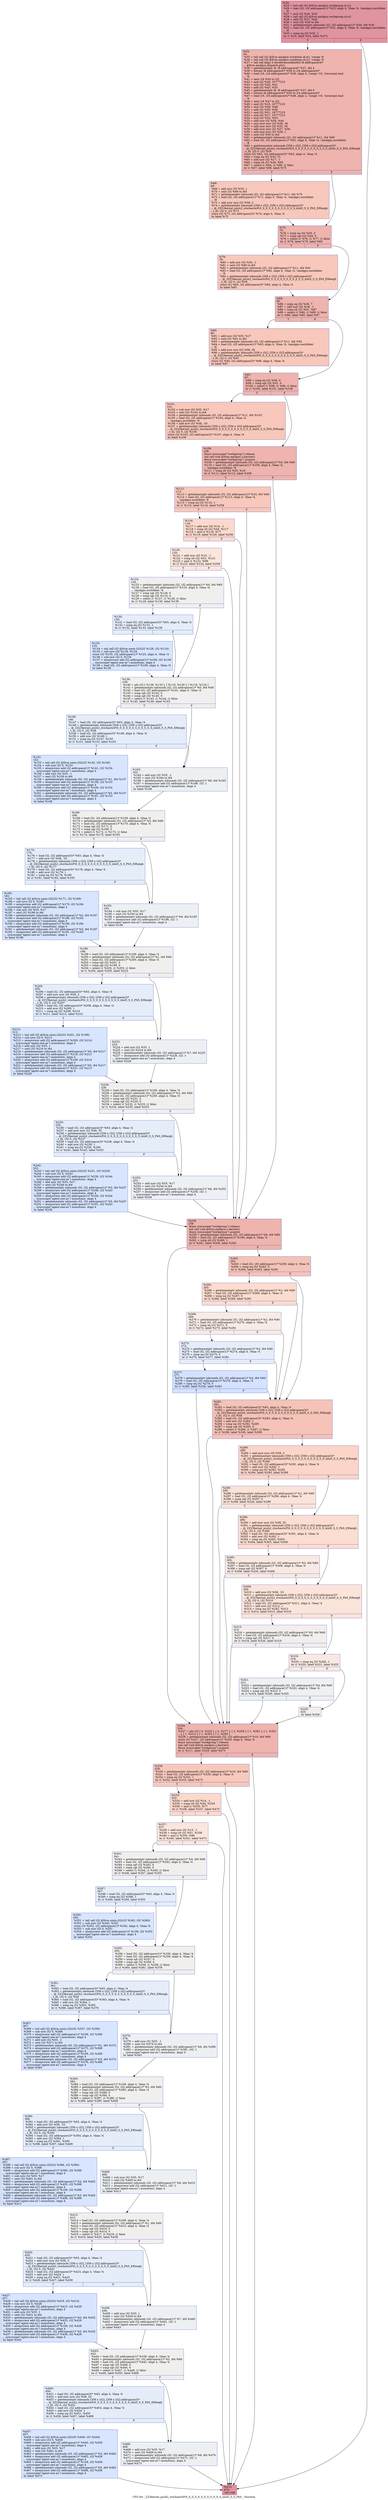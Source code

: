 digraph "CFG for '_Z23kernel_push2_stochasticPiS_S_S_S_S_S_S_S_S_S_S_S_iiiiiiS_S_S_PbS_' function" {
	label="CFG for '_Z23kernel_push2_stochasticPiS_S_S_S_S_S_S_S_S_S_S_S_iiiiiiS_S_S_PbS_' function";

	Node0x50ff9a0 [shape=record,color="#b70d28ff", style=filled, fillcolor="#b70d2870",label="{%24:\l  %25 = tail call i32 @llvm.amdgcn.workgroup.id.y()\l  %26 = load i32, i32 addrspace(1)* %23, align 4, !tbaa !4, !amdgpu.noclobber\l... !8\l  %27 = mul i32 %26, %25\l  %28 = tail call i32 @llvm.amdgcn.workgroup.id.x()\l  %29 = add i32 %27, %28\l  %30 = zext i32 %29 to i64\l  %31 = getelementptr inbounds i32, i32 addrspace(1)* %20, i64 %30\l  %32 = load i32, i32 addrspace(1)* %31, align 4, !tbaa !4, !amdgpu.noclobber\l... !8\l  %33 = icmp eq i32 %32, 1\l  br i1 %33, label %34, label %473\l|{<s0>T|<s1>F}}"];
	Node0x50ff9a0:s0 -> Node0x50ffaf0;
	Node0x50ff9a0:s1 -> Node0x5102d50;
	Node0x50ffaf0 [shape=record,color="#3d50c3ff", style=filled, fillcolor="#d8564670",label="{%34:\l34:                                               \l  %35 = tail call i32 @llvm.amdgcn.workitem.id.x(), !range !9\l  %36 = tail call i32 @llvm.amdgcn.workitem.id.y(), !range !9\l  %37 = tail call align 4 dereferenceable(64) i8 addrspace(4)*\l... @llvm.amdgcn.dispatch.ptr()\l  %38 = getelementptr i8, i8 addrspace(4)* %37, i64 4\l  %39 = bitcast i8 addrspace(4)* %38 to i16 addrspace(4)*\l  %40 = load i16, i16 addrspace(4)* %39, align 4, !range !10, !invariant.load\l... !8\l  %41 = zext i16 %40 to i32\l  %42 = and i32 %28, 16777215\l  %43 = mul i32 %42, %41\l  %44 = add i32 %43, %35\l  %45 = getelementptr i8, i8 addrspace(4)* %37, i64 6\l  %46 = bitcast i8 addrspace(4)* %45 to i16 addrspace(4)*\l  %47 = load i16, i16 addrspace(4)* %46, align 2, !range !10, !invariant.load\l... !8\l  %48 = zext i16 %47 to i32\l  %49 = and i32 %25, 16777215\l  %50 = mul i32 %49, %48\l  %51 = add i32 %50, %36\l  %52 = and i32 %51, 16777215\l  %53 = and i32 %17, 16777215\l  %54 = mul i32 %52, %53\l  %55 = add nsw i32 %54, %44\l  %56 = mul nuw nsw i32 %36, 34\l  %57 = add nuw nsw i32 %35, 34\l  %58 = add nuw nsw i32 %57, %56\l  %59 = add nuw nsw i32 %58, 1\l  %60 = sext i32 %55 to i64\l  %61 = getelementptr inbounds i32, i32 addrspace(1)* %11, i64 %60\l  %62 = load i32, i32 addrspace(1)* %61, align 4, !tbaa !4, !amdgpu.noclobber\l... !8\l  %63 = getelementptr inbounds [356 x i32], [356 x i32] addrspace(3)*\l... @_ZZ23kernel_push2_stochasticPiS_S_S_S_S_S_S_S_S_S_S_S_iiiiiiS_S_S_PbS_E9heigh\l...t_fn, i32 0, i32 %59\l  store i32 %62, i32 addrspace(3)* %63, align 4, !tbaa !4\l  %64 = icmp eq i32 %35, 31\l  %65 = add nsw i32 %17, -1\l  %66 = icmp slt i32 %44, %65\l  %67 = select i1 %64, i1 %66, i1 false\l  br i1 %67, label %68, label %75\l|{<s0>T|<s1>F}}"];
	Node0x50ffaf0:s0 -> Node0x5105310;
	Node0x50ffaf0:s1 -> Node0x51059c0;
	Node0x5105310 [shape=record,color="#3d50c3ff", style=filled, fillcolor="#ed836670",label="{%68:\l68:                                               \l  %69 = add nsw i32 %55, 1\l  %70 = sext i32 %69 to i64\l  %71 = getelementptr inbounds i32, i32 addrspace(1)* %11, i64 %70\l  %72 = load i32, i32 addrspace(1)* %71, align 4, !tbaa !4, !amdgpu.noclobber\l... !8\l  %73 = add nuw nsw i32 %58, 2\l  %74 = getelementptr inbounds [356 x i32], [356 x i32] addrspace(3)*\l... @_ZZ23kernel_push2_stochasticPiS_S_S_S_S_S_S_S_S_S_S_S_iiiiiiS_S_S_PbS_E9heigh\l...t_fn, i32 0, i32 %73\l  store i32 %72, i32 addrspace(3)* %74, align 4, !tbaa !4\l  br label %75\l}"];
	Node0x5105310 -> Node0x51059c0;
	Node0x51059c0 [shape=record,color="#3d50c3ff", style=filled, fillcolor="#d8564670",label="{%75:\l75:                                               \l  %76 = icmp eq i32 %35, 0\l  %77 = icmp sgt i32 %44, 0\l  %78 = select i1 %76, i1 %77, i1 false\l  br i1 %78, label %79, label %85\l|{<s0>T|<s1>F}}"];
	Node0x51059c0:s0 -> Node0x51061e0;
	Node0x51059c0:s1 -> Node0x5106230;
	Node0x51061e0 [shape=record,color="#3d50c3ff", style=filled, fillcolor="#ed836670",label="{%79:\l79:                                               \l  %80 = add nsw i32 %55, -1\l  %81 = sext i32 %80 to i64\l  %82 = getelementptr inbounds i32, i32 addrspace(1)* %11, i64 %81\l  %83 = load i32, i32 addrspace(1)* %82, align 4, !tbaa !4, !amdgpu.noclobber\l... !8\l  %84 = getelementptr inbounds [356 x i32], [356 x i32] addrspace(3)*\l... @_ZZ23kernel_push2_stochasticPiS_S_S_S_S_S_S_S_S_S_S_S_iiiiiiS_S_S_PbS_E9heigh\l...t_fn, i32 0, i32 %58\l  store i32 %83, i32 addrspace(3)* %84, align 4, !tbaa !4\l  br label %85\l}"];
	Node0x51061e0 -> Node0x5106230;
	Node0x5106230 [shape=record,color="#3d50c3ff", style=filled, fillcolor="#d8564670",label="{%85:\l85:                                               \l  %86 = icmp eq i32 %36, 7\l  %87 = add nsw i32 %18, -1\l  %88 = icmp slt i32 %51, %87\l  %89 = select i1 %86, i1 %88, i1 false\l  br i1 %89, label %90, label %97\l|{<s0>T|<s1>F}}"];
	Node0x5106230:s0 -> Node0x51069a0;
	Node0x5106230:s1 -> Node0x51069f0;
	Node0x51069a0 [shape=record,color="#3d50c3ff", style=filled, fillcolor="#ed836670",label="{%90:\l90:                                               \l  %91 = add nsw i32 %55, %17\l  %92 = sext i32 %91 to i64\l  %93 = getelementptr inbounds i32, i32 addrspace(1)* %11, i64 %92\l  %94 = load i32, i32 addrspace(1)* %93, align 4, !tbaa !4, !amdgpu.noclobber\l... !8\l  %95 = add nuw nsw i32 %58, 35\l  %96 = getelementptr inbounds [356 x i32], [356 x i32] addrspace(3)*\l... @_ZZ23kernel_push2_stochasticPiS_S_S_S_S_S_S_S_S_S_S_S_iiiiiiS_S_S_PbS_E9heigh\l...t_fn, i32 0, i32 %95\l  store i32 %94, i32 addrspace(3)* %96, align 4, !tbaa !4\l  br label %97\l}"];
	Node0x51069a0 -> Node0x51069f0;
	Node0x51069f0 [shape=record,color="#3d50c3ff", style=filled, fillcolor="#d8564670",label="{%97:\l97:                                               \l  %98 = icmp eq i32 %36, 0\l  %99 = icmp sgt i32 %51, 0\l  %100 = select i1 %98, i1 %99, i1 false\l  br i1 %100, label %101, label %108\l|{<s0>T|<s1>F}}"];
	Node0x51069f0:s0 -> Node0x51071c0;
	Node0x51069f0:s1 -> Node0x5107210;
	Node0x51071c0 [shape=record,color="#3d50c3ff", style=filled, fillcolor="#ed836670",label="{%101:\l101:                                              \l  %102 = sub nsw i32 %55, %17\l  %103 = sext i32 %102 to i64\l  %104 = getelementptr inbounds i32, i32 addrspace(1)* %11, i64 %103\l  %105 = load i32, i32 addrspace(1)* %104, align 4, !tbaa !4,\l... !amdgpu.noclobber !8\l  %106 = add nsw i32 %58, -33\l  %107 = getelementptr inbounds [356 x i32], [356 x i32] addrspace(3)*\l... @_ZZ23kernel_push2_stochasticPiS_S_S_S_S_S_S_S_S_S_S_S_iiiiiiS_S_S_PbS_E9heigh\l...t_fn, i32 0, i32 %106\l  store i32 %105, i32 addrspace(3)* %107, align 4, !tbaa !4\l  br label %108\l}"];
	Node0x51071c0 -> Node0x5107210;
	Node0x5107210 [shape=record,color="#3d50c3ff", style=filled, fillcolor="#d8564670",label="{%108:\l108:                                              \l  fence syncscope(\"workgroup\") release\l  tail call void @llvm.amdgcn.s.barrier()\l  fence syncscope(\"workgroup\") acquire\l  %109 = getelementptr inbounds i32, i32 addrspace(1)* %5, i64 %60\l  %110 = load i32, i32 addrspace(1)* %109, align 4, !tbaa !4,\l... !amdgpu.noclobber !8\l  %111 = icmp slt i32 %55, %16\l  br i1 %111, label %112, label %258\l|{<s0>T|<s1>F}}"];
	Node0x5107210:s0 -> Node0x5107c10;
	Node0x5107210:s1 -> Node0x5107ca0;
	Node0x5107c10 [shape=record,color="#3d50c3ff", style=filled, fillcolor="#ed836670",label="{%112:\l112:                                              \l  %113 = getelementptr inbounds i32, i32 addrspace(1)* %10, i64 %60\l  %114 = load i32, i32 addrspace(1)* %113, align 4, !tbaa !4,\l... !amdgpu.noclobber !8\l  %115 = icmp eq i32 %114, 1\l  br i1 %115, label %116, label %258\l|{<s0>T|<s1>F}}"];
	Node0x5107c10:s0 -> Node0x5107f80;
	Node0x5107c10:s1 -> Node0x5107ca0;
	Node0x5107f80 [shape=record,color="#3d50c3ff", style=filled, fillcolor="#f7ac8e70",label="{%116:\l116:                                              \l  %117 = add nsw i32 %14, -1\l  %118 = icmp slt i32 %44, %117\l  %119 = and i1 %118, %77\l  br i1 %119, label %120, label %258\l|{<s0>T|<s1>F}}"];
	Node0x5107f80:s0 -> Node0x5108270;
	Node0x5107f80:s1 -> Node0x5107ca0;
	Node0x5108270 [shape=record,color="#3d50c3ff", style=filled, fillcolor="#f3c7b170",label="{%120:\l120:                                              \l  %121 = add nsw i32 %15, -1\l  %122 = icmp slt i32 %51, %121\l  %123 = and i1 %122, %99\l  br i1 %123, label %124, label %258\l|{<s0>T|<s1>F}}"];
	Node0x5108270:s0 -> Node0x5108520;
	Node0x5108270:s1 -> Node0x5107ca0;
	Node0x5108520 [shape=record,color="#3d50c3ff", style=filled, fillcolor="#e0dbd870",label="{%124:\l124:                                              \l  %125 = getelementptr inbounds i32, i32 addrspace(1)* %4, i64 %60\l  %126 = load i32, i32 addrspace(1)* %125, align 4, !tbaa !4,\l... !amdgpu.noclobber !8\l  %127 = icmp sgt i32 %126, 0\l  %128 = icmp sgt i32 %110, 0\l  %129 = select i1 %127, i1 %128, i1 false\l  br i1 %129, label %130, label %139\l|{<s0>T|<s1>F}}"];
	Node0x5108520:s0 -> Node0x5105620;
	Node0x5108520:s1 -> Node0x51056b0;
	Node0x5105620 [shape=record,color="#3d50c3ff", style=filled, fillcolor="#c5d6f270",label="{%130:\l130:                                              \l  %131 = load i32, i32 addrspace(3)* %63, align 4, !tbaa !4\l  %132 = icmp eq i32 %131, 1\l  br i1 %132, label %133, label %139\l|{<s0>T|<s1>F}}"];
	Node0x5105620:s0 -> Node0x5107940;
	Node0x5105620:s1 -> Node0x51056b0;
	Node0x5107940 [shape=record,color="#3d50c3ff", style=filled, fillcolor="#a7c5fe70",label="{%133:\l133:                                              \l  %134 = tail call i32 @llvm.umin.i32(i32 %126, i32 %110)\l  %135 = sub nsw i32 %126, %134\l  store i32 %135, i32 addrspace(1)* %125, align 4, !tbaa !4\l  %136 = sub nsw i32 0, %134\l  %137 = atomicrmw add i32 addrspace(1)* %109, i32 %136\l... syncscope(\"agent-one-as\") monotonic, align 4\l  %138 = load i32, i32 addrspace(1)* %109, align 4, !tbaa !4\l  br label %139\l}"];
	Node0x5107940 -> Node0x51056b0;
	Node0x51056b0 [shape=record,color="#3d50c3ff", style=filled, fillcolor="#e0dbd870",label="{%139:\l139:                                              \l  %140 = phi i32 [ %138, %133 ], [ %110, %130 ], [ %110, %124 ]\l  %141 = getelementptr inbounds i32, i32 addrspace(1)* %0, i64 %60\l  %142 = load i32, i32 addrspace(1)* %141, align 4, !tbaa !4\l  %143 = icmp sgt i32 %142, 0\l  %144 = icmp sgt i32 %140, 0\l  %145 = select i1 %143, i1 %144, i1 false\l  br i1 %145, label %146, label %163\l|{<s0>T|<s1>F}}"];
	Node0x51056b0:s0 -> Node0x51099c0;
	Node0x51056b0:s1 -> Node0x5109a10;
	Node0x51099c0 [shape=record,color="#3d50c3ff", style=filled, fillcolor="#c5d6f270",label="{%146:\l146:                                              \l  %147 = load i32, i32 addrspace(3)* %63, align 4, !tbaa !4\l  %148 = getelementptr inbounds [356 x i32], [356 x i32] addrspace(3)*\l... @_ZZ23kernel_push2_stochasticPiS_S_S_S_S_S_S_S_S_S_S_S_iiiiiiS_S_S_PbS_E9heigh\l...t_fn, i32 0, i32 %58\l  %149 = load i32, i32 addrspace(3)* %148, align 4, !tbaa !4\l  %150 = add nsw i32 %149, 1\l  %151 = icmp eq i32 %147, %150\l  br i1 %151, label %152, label %163\l|{<s0>T|<s1>F}}"];
	Node0x51099c0:s0 -> Node0x5109f10;
	Node0x51099c0:s1 -> Node0x5109a10;
	Node0x5109f10 [shape=record,color="#3d50c3ff", style=filled, fillcolor="#a7c5fe70",label="{%152:\l152:                                              \l  %153 = tail call i32 @llvm.umin.i32(i32 %142, i32 %140)\l  %154 = sub nsw i32 0, %153\l  %155 = atomicrmw add i32 addrspace(1)* %141, i32 %154\l... syncscope(\"agent-one-as\") monotonic, align 4\l  %156 = add nsw i32 %55, -1\l  %157 = sext i32 %156 to i64\l  %158 = getelementptr inbounds i32, i32 addrspace(1)* %1, i64 %157\l  %159 = atomicrmw add i32 addrspace(1)* %158, i32 %153\l... syncscope(\"agent-one-as\") monotonic, align 4\l  %160 = atomicrmw add i32 addrspace(1)* %109, i32 %154\l... syncscope(\"agent-one-as\") monotonic, align 4\l  %161 = getelementptr inbounds i32, i32 addrspace(1)* %5, i64 %157\l  %162 = atomicrmw add i32 addrspace(1)* %161, i32 %153\l... syncscope(\"agent-one-as\") monotonic, align 4\l  br label %168\l}"];
	Node0x5109f10 -> Node0x510a630;
	Node0x5109a10 [shape=record,color="#3d50c3ff", style=filled, fillcolor="#d6dce470",label="{%163:\l163:                                              \l  %164 = add nsw i32 %55, -1\l  %165 = sext i32 %164 to i64\l  %166 = getelementptr inbounds i32, i32 addrspace(1)* %6, i64 %165\l  %167 = atomicrmw add i32 addrspace(1)* %166, i32 -1\l... syncscope(\"agent-one-as\") monotonic, align 4\l  br label %168\l}"];
	Node0x5109a10 -> Node0x510a630;
	Node0x510a630 [shape=record,color="#3d50c3ff", style=filled, fillcolor="#e0dbd870",label="{%168:\l168:                                              \l  %169 = load i32, i32 addrspace(1)* %109, align 4, !tbaa !4\l  %170 = getelementptr inbounds i32, i32 addrspace(1)* %3, i64 %60\l  %171 = load i32, i32 addrspace(1)* %170, align 4, !tbaa !4\l  %172 = icmp sgt i32 %171, 0\l  %173 = icmp sgt i32 %169, 0\l  %174 = select i1 %172, i1 %173, i1 false\l  br i1 %174, label %175, label %193\l|{<s0>T|<s1>F}}"];
	Node0x510a630:s0 -> Node0x510ace0;
	Node0x510a630:s1 -> Node0x510ad30;
	Node0x510ace0 [shape=record,color="#3d50c3ff", style=filled, fillcolor="#c5d6f270",label="{%175:\l175:                                              \l  %176 = load i32, i32 addrspace(3)* %63, align 4, !tbaa !4\l  %177 = add nsw i32 %58, -33\l  %178 = getelementptr inbounds [356 x i32], [356 x i32] addrspace(3)*\l... @_ZZ23kernel_push2_stochasticPiS_S_S_S_S_S_S_S_S_S_S_S_iiiiiiS_S_S_PbS_E9heigh\l...t_fn, i32 0, i32 %177\l  %179 = load i32, i32 addrspace(3)* %178, align 4, !tbaa !4\l  %180 = add nsw i32 %179, 1\l  %181 = icmp eq i32 %176, %180\l  br i1 %181, label %182, label %193\l|{<s0>T|<s1>F}}"];
	Node0x510ace0:s0 -> Node0x510b180;
	Node0x510ace0:s1 -> Node0x510ad30;
	Node0x510b180 [shape=record,color="#3d50c3ff", style=filled, fillcolor="#a7c5fe70",label="{%182:\l182:                                              \l  %183 = tail call i32 @llvm.umin.i32(i32 %171, i32 %169)\l  %184 = sub nsw i32 0, %183\l  %185 = atomicrmw add i32 addrspace(1)* %170, i32 %184\l... syncscope(\"agent-one-as\") monotonic, align 4\l  %186 = sub nsw i32 %55, %17\l  %187 = sext i32 %186 to i64\l  %188 = getelementptr inbounds i32, i32 addrspace(1)* %2, i64 %187\l  %189 = atomicrmw add i32 addrspace(1)* %188, i32 %183\l... syncscope(\"agent-one-as\") monotonic, align 4\l  %190 = atomicrmw add i32 addrspace(1)* %109, i32 %184\l... syncscope(\"agent-one-as\") monotonic, align 4\l  %191 = getelementptr inbounds i32, i32 addrspace(1)* %5, i64 %187\l  %192 = atomicrmw add i32 addrspace(1)* %191, i32 %183\l... syncscope(\"agent-one-as\") monotonic, align 4\l  br label %198\l}"];
	Node0x510b180 -> Node0x510b8a0;
	Node0x510ad30 [shape=record,color="#3d50c3ff", style=filled, fillcolor="#d6dce470",label="{%193:\l193:                                              \l  %194 = sub nsw i32 %55, %17\l  %195 = sext i32 %194 to i64\l  %196 = getelementptr inbounds i32, i32 addrspace(1)* %9, i64 %195\l  %197 = atomicrmw add i32 addrspace(1)* %196, i32 -1\l... syncscope(\"agent-one-as\") monotonic, align 4\l  br label %198\l}"];
	Node0x510ad30 -> Node0x510b8a0;
	Node0x510b8a0 [shape=record,color="#3d50c3ff", style=filled, fillcolor="#e0dbd870",label="{%198:\l198:                                              \l  %199 = load i32, i32 addrspace(1)* %109, align 4, !tbaa !4\l  %200 = getelementptr inbounds i32, i32 addrspace(1)* %1, i64 %60\l  %201 = load i32, i32 addrspace(1)* %200, align 4, !tbaa !4\l  %202 = icmp sgt i32 %201, 0\l  %203 = icmp sgt i32 %199, 0\l  %204 = select i1 %202, i1 %203, i1 false\l  br i1 %204, label %205, label %223\l|{<s0>T|<s1>F}}"];
	Node0x510b8a0:s0 -> Node0x510bf50;
	Node0x510b8a0:s1 -> Node0x510bfa0;
	Node0x510bf50 [shape=record,color="#3d50c3ff", style=filled, fillcolor="#c5d6f270",label="{%205:\l205:                                              \l  %206 = load i32, i32 addrspace(3)* %63, align 4, !tbaa !4\l  %207 = add nuw nsw i32 %58, 2\l  %208 = getelementptr inbounds [356 x i32], [356 x i32] addrspace(3)*\l... @_ZZ23kernel_push2_stochasticPiS_S_S_S_S_S_S_S_S_S_S_S_iiiiiiS_S_S_PbS_E9heigh\l...t_fn, i32 0, i32 %207\l  %209 = load i32, i32 addrspace(3)* %208, align 4, !tbaa !4\l  %210 = add nsw i32 %209, 1\l  %211 = icmp eq i32 %206, %210\l  br i1 %211, label %212, label %223\l|{<s0>T|<s1>F}}"];
	Node0x510bf50:s0 -> Node0x510c3f0;
	Node0x510bf50:s1 -> Node0x510bfa0;
	Node0x510c3f0 [shape=record,color="#3d50c3ff", style=filled, fillcolor="#a7c5fe70",label="{%212:\l212:                                              \l  %213 = tail call i32 @llvm.umin.i32(i32 %201, i32 %199)\l  %214 = sub nsw i32 0, %213\l  %215 = atomicrmw add i32 addrspace(1)* %200, i32 %214\l... syncscope(\"agent-one-as\") monotonic, align 4\l  %216 = add nsw i32 %55, 1\l  %217 = sext i32 %216 to i64\l  %218 = getelementptr inbounds i32, i32 addrspace(1)* %0, i64 %217\l  %219 = atomicrmw add i32 addrspace(1)* %218, i32 %213\l... syncscope(\"agent-one-as\") monotonic, align 4\l  %220 = atomicrmw add i32 addrspace(1)* %109, i32 %214\l... syncscope(\"agent-one-as\") monotonic, align 4\l  %221 = getelementptr inbounds i32, i32 addrspace(1)* %5, i64 %217\l  %222 = atomicrmw add i32 addrspace(1)* %221, i32 %213\l... syncscope(\"agent-one-as\") monotonic, align 4\l  br label %228\l}"];
	Node0x510c3f0 -> Node0x510cb10;
	Node0x510bfa0 [shape=record,color="#3d50c3ff", style=filled, fillcolor="#d6dce470",label="{%223:\l223:                                              \l  %224 = add nsw i32 %55, 1\l  %225 = sext i32 %224 to i64\l  %226 = getelementptr inbounds i32, i32 addrspace(1)* %7, i64 %225\l  %227 = atomicrmw add i32 addrspace(1)* %226, i32 -1\l... syncscope(\"agent-one-as\") monotonic, align 4\l  br label %228\l}"];
	Node0x510bfa0 -> Node0x510cb10;
	Node0x510cb10 [shape=record,color="#3d50c3ff", style=filled, fillcolor="#e0dbd870",label="{%228:\l228:                                              \l  %229 = load i32, i32 addrspace(1)* %109, align 4, !tbaa !4\l  %230 = getelementptr inbounds i32, i32 addrspace(1)* %2, i64 %60\l  %231 = load i32, i32 addrspace(1)* %230, align 4, !tbaa !4\l  %232 = icmp sgt i32 %231, 0\l  %233 = icmp sgt i32 %229, 0\l  %234 = select i1 %232, i1 %233, i1 false\l  br i1 %234, label %235, label %253\l|{<s0>T|<s1>F}}"];
	Node0x510cb10:s0 -> Node0x510d1c0;
	Node0x510cb10:s1 -> Node0x510d210;
	Node0x510d1c0 [shape=record,color="#3d50c3ff", style=filled, fillcolor="#c5d6f270",label="{%235:\l235:                                              \l  %236 = load i32, i32 addrspace(3)* %63, align 4, !tbaa !4\l  %237 = add nuw nsw i32 %58, 35\l  %238 = getelementptr inbounds [356 x i32], [356 x i32] addrspace(3)*\l... @_ZZ23kernel_push2_stochasticPiS_S_S_S_S_S_S_S_S_S_S_S_iiiiiiS_S_S_PbS_E9heigh\l...t_fn, i32 0, i32 %237\l  %239 = load i32, i32 addrspace(3)* %238, align 4, !tbaa !4\l  %240 = add nsw i32 %239, 1\l  %241 = icmp eq i32 %236, %240\l  br i1 %241, label %242, label %253\l|{<s0>T|<s1>F}}"];
	Node0x510d1c0:s0 -> Node0x510d660;
	Node0x510d1c0:s1 -> Node0x510d210;
	Node0x510d660 [shape=record,color="#3d50c3ff", style=filled, fillcolor="#a7c5fe70",label="{%242:\l242:                                              \l  %243 = tail call i32 @llvm.umin.i32(i32 %231, i32 %229)\l  %244 = sub nsw i32 0, %243\l  %245 = atomicrmw add i32 addrspace(1)* %230, i32 %244\l... syncscope(\"agent-one-as\") monotonic, align 4\l  %246 = add nsw i32 %55, %17\l  %247 = sext i32 %246 to i64\l  %248 = getelementptr inbounds i32, i32 addrspace(1)* %3, i64 %247\l  %249 = atomicrmw add i32 addrspace(1)* %248, i32 %243\l... syncscope(\"agent-one-as\") monotonic, align 4\l  %250 = atomicrmw add i32 addrspace(1)* %109, i32 %244\l... syncscope(\"agent-one-as\") monotonic, align 4\l  %251 = getelementptr inbounds i32, i32 addrspace(1)* %5, i64 %247\l  %252 = atomicrmw add i32 addrspace(1)* %251, i32 %243\l... syncscope(\"agent-one-as\") monotonic, align 4\l  br label %258\l}"];
	Node0x510d660 -> Node0x5107ca0;
	Node0x510d210 [shape=record,color="#3d50c3ff", style=filled, fillcolor="#d6dce470",label="{%253:\l253:                                              \l  %254 = add nsw i32 %55, %17\l  %255 = sext i32 %254 to i64\l  %256 = getelementptr inbounds i32, i32 addrspace(1)* %8, i64 %255\l  %257 = atomicrmw add i32 addrspace(1)* %256, i32 -1\l... syncscope(\"agent-one-as\") monotonic, align 4\l  br label %258\l}"];
	Node0x510d210 -> Node0x5107ca0;
	Node0x5107ca0 [shape=record,color="#3d50c3ff", style=filled, fillcolor="#d8564670",label="{%258:\l258:                                              \l  fence syncscope(\"workgroup\") release\l  tail call void @llvm.amdgcn.s.barrier()\l  fence syncscope(\"workgroup\") acquire\l  %259 = getelementptr inbounds i32, i32 addrspace(1)* %0, i64 %60\l  %260 = load i32, i32 addrspace(1)* %109, align 4, !tbaa !4\l  %261 = icmp slt i32 %260, 1\l  br i1 %261, label %326, label %262\l|{<s0>T|<s1>F}}"];
	Node0x5107ca0:s0 -> Node0x5108be0;
	Node0x5107ca0:s1 -> Node0x5108c30;
	Node0x5108c30 [shape=record,color="#3d50c3ff", style=filled, fillcolor="#e8765c70",label="{%262:\l262:                                              \l  %263 = load i32, i32 addrspace(1)* %259, align 4, !tbaa !4\l  %264 = icmp eq i32 %263, 0\l  br i1 %264, label %265, label %281\l|{<s0>T|<s1>F}}"];
	Node0x5108c30:s0 -> Node0x5108e30;
	Node0x5108c30:s1 -> Node0x5108e80;
	Node0x5108e30 [shape=record,color="#3d50c3ff", style=filled, fillcolor="#f7af9170",label="{%265:\l265:                                              \l  %266 = getelementptr inbounds i32, i32 addrspace(1)* %1, i64 %60\l  %267 = load i32, i32 addrspace(1)* %266, align 4, !tbaa !4\l  %268 = icmp eq i32 %267, 0\l  br i1 %268, label %269, label %281\l|{<s0>T|<s1>F}}"];
	Node0x5108e30:s0 -> Node0x510f0a0;
	Node0x5108e30:s1 -> Node0x5108e80;
	Node0x510f0a0 [shape=record,color="#3d50c3ff", style=filled, fillcolor="#ecd3c570",label="{%269:\l269:                                              \l  %270 = getelementptr inbounds i32, i32 addrspace(1)* %2, i64 %60\l  %271 = load i32, i32 addrspace(1)* %270, align 4, !tbaa !4\l  %272 = icmp eq i32 %271, 0\l  br i1 %272, label %273, label %281\l|{<s0>T|<s1>F}}"];
	Node0x510f0a0:s0 -> Node0x510f340;
	Node0x510f0a0:s1 -> Node0x5108e80;
	Node0x510f340 [shape=record,color="#3d50c3ff", style=filled, fillcolor="#c7d7f070",label="{%273:\l273:                                              \l  %274 = getelementptr inbounds i32, i32 addrspace(1)* %3, i64 %60\l  %275 = load i32, i32 addrspace(1)* %274, align 4, !tbaa !4\l  %276 = icmp eq i32 %275, 0\l  br i1 %276, label %277, label %281\l|{<s0>T|<s1>F}}"];
	Node0x510f340:s0 -> Node0x510f5e0;
	Node0x510f340:s1 -> Node0x5108e80;
	Node0x510f5e0 [shape=record,color="#3d50c3ff", style=filled, fillcolor="#9ebeff70",label="{%277:\l277:                                              \l  %278 = getelementptr inbounds i32, i32 addrspace(1)* %4, i64 %60\l  %279 = load i32, i32 addrspace(1)* %278, align 4, !tbaa !4\l  %280 = icmp eq i32 %279, 0\l  br i1 %280, label %326, label %281\l|{<s0>T|<s1>F}}"];
	Node0x510f5e0:s0 -> Node0x5108be0;
	Node0x510f5e0:s1 -> Node0x5108e80;
	Node0x5108e80 [shape=record,color="#3d50c3ff", style=filled, fillcolor="#e8765c70",label="{%281:\l281:                                              \l  %282 = load i32, i32 addrspace(3)* %63, align 4, !tbaa !4\l  %283 = getelementptr inbounds [356 x i32], [356 x i32] addrspace(3)*\l... @_ZZ23kernel_push2_stochasticPiS_S_S_S_S_S_S_S_S_S_S_S_iiiiiiS_S_S_PbS_E9heigh\l...t_fn, i32 0, i32 %58\l  %284 = load i32, i32 addrspace(3)* %283, align 4, !tbaa !4\l  %285 = add nsw i32 %284, 1\l  %286 = icmp eq i32 %282, %285\l  %287 = icmp sgt i32 %263, 0\l  %288 = select i1 %286, i1 %287, i1 false\l  br i1 %288, label %326, label %289\l|{<s0>T|<s1>F}}"];
	Node0x5108e80:s0 -> Node0x5108be0;
	Node0x5108e80:s1 -> Node0x510fdb0;
	Node0x510fdb0 [shape=record,color="#3d50c3ff", style=filled, fillcolor="#f5a08170",label="{%289:\l289:                                              \l  %290 = add nuw nsw i32 %58, 2\l  %291 = getelementptr inbounds [356 x i32], [356 x i32] addrspace(3)*\l... @_ZZ23kernel_push2_stochasticPiS_S_S_S_S_S_S_S_S_S_S_S_iiiiiiS_S_S_PbS_E9heigh\l...t_fn, i32 0, i32 %290\l  %292 = load i32, i32 addrspace(3)* %291, align 4, !tbaa !4\l  %293 = add nsw i32 %292, 1\l  %294 = icmp eq i32 %282, %293\l  br i1 %294, label %295, label %299\l|{<s0>T|<s1>F}}"];
	Node0x510fdb0:s0 -> Node0x5110190;
	Node0x510fdb0:s1 -> Node0x51101e0;
	Node0x5110190 [shape=record,color="#3d50c3ff", style=filled, fillcolor="#f6bfa670",label="{%295:\l295:                                              \l  %296 = getelementptr inbounds i32, i32 addrspace(1)* %1, i64 %60\l  %297 = load i32, i32 addrspace(1)* %296, align 4, !tbaa !4\l  %298 = icmp sgt i32 %297, 0\l  br i1 %298, label %326, label %299\l|{<s0>T|<s1>F}}"];
	Node0x5110190:s0 -> Node0x5108be0;
	Node0x5110190:s1 -> Node0x51101e0;
	Node0x51101e0 [shape=record,color="#3d50c3ff", style=filled, fillcolor="#f7b39670",label="{%299:\l299:                                              \l  %300 = add nuw nsw i32 %58, 35\l  %301 = getelementptr inbounds [356 x i32], [356 x i32] addrspace(3)*\l... @_ZZ23kernel_push2_stochasticPiS_S_S_S_S_S_S_S_S_S_S_S_iiiiiiS_S_S_PbS_E9heigh\l...t_fn, i32 0, i32 %300\l  %302 = load i32, i32 addrspace(3)* %301, align 4, !tbaa !4\l  %303 = add nsw i32 %302, 1\l  %304 = icmp eq i32 %282, %303\l  br i1 %304, label %305, label %309\l|{<s0>T|<s1>F}}"];
	Node0x51101e0:s0 -> Node0x5100a60;
	Node0x51101e0:s1 -> Node0x5100ab0;
	Node0x5100a60 [shape=record,color="#3d50c3ff", style=filled, fillcolor="#efcebd70",label="{%305:\l305:                                              \l  %306 = getelementptr inbounds i32, i32 addrspace(1)* %2, i64 %60\l  %307 = load i32, i32 addrspace(1)* %306, align 4, !tbaa !4\l  %308 = icmp sgt i32 %307, 0\l  br i1 %308, label %326, label %309\l|{<s0>T|<s1>F}}"];
	Node0x5100a60:s0 -> Node0x5108be0;
	Node0x5100a60:s1 -> Node0x5100ab0;
	Node0x5100ab0 [shape=record,color="#3d50c3ff", style=filled, fillcolor="#f5c1a970",label="{%309:\l309:                                              \l  %310 = add nsw i32 %58, -33\l  %311 = getelementptr inbounds [356 x i32], [356 x i32] addrspace(3)*\l... @_ZZ23kernel_push2_stochasticPiS_S_S_S_S_S_S_S_S_S_S_S_iiiiiiS_S_S_PbS_E9heigh\l...t_fn, i32 0, i32 %310\l  %312 = load i32, i32 addrspace(3)* %311, align 4, !tbaa !4\l  %313 = add nsw i32 %312, 1\l  %314 = icmp eq i32 %282, %313\l  br i1 %314, label %315, label %319\l|{<s0>T|<s1>F}}"];
	Node0x5100ab0:s0 -> Node0x51010e0;
	Node0x5100ab0:s1 -> Node0x5101130;
	Node0x51010e0 [shape=record,color="#3d50c3ff", style=filled, fillcolor="#e5d8d170",label="{%315:\l315:                                              \l  %316 = getelementptr inbounds i32, i32 addrspace(1)* %3, i64 %60\l  %317 = load i32, i32 addrspace(1)* %316, align 4, !tbaa !4\l  %318 = icmp sgt i32 %317, 0\l  br i1 %318, label %326, label %319\l|{<s0>T|<s1>F}}"];
	Node0x51010e0:s0 -> Node0x5108be0;
	Node0x51010e0:s1 -> Node0x5101130;
	Node0x5101130 [shape=record,color="#3d50c3ff", style=filled, fillcolor="#efcebd70",label="{%319:\l319:                                              \l  %320 = icmp eq i32 %282, 1\l  br i1 %320, label %321, label %325\l|{<s0>T|<s1>F}}"];
	Node0x5101130:s0 -> Node0x5101a60;
	Node0x5101130:s1 -> Node0x5101ab0;
	Node0x5101a60 [shape=record,color="#3d50c3ff", style=filled, fillcolor="#d9dce170",label="{%321:\l321:                                              \l  %322 = getelementptr inbounds i32, i32 addrspace(1)* %4, i64 %60\l  %323 = load i32, i32 addrspace(1)* %322, align 4, !tbaa !4\l  %324 = icmp sgt i32 %323, 0\l  br i1 %324, label %326, label %325\l|{<s0>T|<s1>F}}"];
	Node0x5101a60:s0 -> Node0x5108be0;
	Node0x5101a60:s1 -> Node0x5101ab0;
	Node0x5101ab0 [shape=record,color="#3d50c3ff", style=filled, fillcolor="#e3d9d370",label="{%325:\l325:                                              \l  br label %326\l}"];
	Node0x5101ab0 -> Node0x5108be0;
	Node0x5108be0 [shape=record,color="#3d50c3ff", style=filled, fillcolor="#d8564670",label="{%326:\l326:                                              \l  %327 = phi i32 [ 0, %325 ], [ 2, %277 ], [ 2, %258 ], [ 1, %281 ], [ 1, %321\l... ], [ 1, %315 ], [ 1, %305 ], [ 1, %295 ]\l  %328 = getelementptr inbounds i32, i32 addrspace(1)* %10, i64 %60\l  store i32 %327, i32 addrspace(1)* %328, align 4, !tbaa !4\l  fence syncscope(\"workgroup\") release\l  tail call void @llvm.amdgcn.s.barrier()\l  fence syncscope(\"workgroup\") acquire\l  br i1 %111, label %329, label %473\l|{<s0>T|<s1>F}}"];
	Node0x5108be0:s0 -> Node0x5112b00;
	Node0x5108be0:s1 -> Node0x5102d50;
	Node0x5112b00 [shape=record,color="#3d50c3ff", style=filled, fillcolor="#ed836670",label="{%329:\l329:                                              \l  %330 = getelementptr inbounds i32, i32 addrspace(1)* %10, i64 %60\l  %331 = load i32, i32 addrspace(1)* %330, align 4, !tbaa !4\l  %332 = icmp eq i32 %331, 1\l  br i1 %332, label %333, label %473\l|{<s0>T|<s1>F}}"];
	Node0x5112b00:s0 -> Node0x5112da0;
	Node0x5112b00:s1 -> Node0x5102d50;
	Node0x5112da0 [shape=record,color="#3d50c3ff", style=filled, fillcolor="#f7ac8e70",label="{%333:\l333:                                              \l  %334 = add nsw i32 %14, -1\l  %335 = icmp slt i32 %44, %334\l  %336 = and i1 %335, %77\l  br i1 %336, label %337, label %473\l|{<s0>T|<s1>F}}"];
	Node0x5112da0:s0 -> Node0x5113050;
	Node0x5112da0:s1 -> Node0x5102d50;
	Node0x5113050 [shape=record,color="#3d50c3ff", style=filled, fillcolor="#f3c7b170",label="{%337:\l337:                                              \l  %338 = add nsw i32 %15, -1\l  %339 = icmp slt i32 %51, %338\l  %340 = and i1 %339, %99\l  br i1 %340, label %341, label %473\l|{<s0>T|<s1>F}}"];
	Node0x5113050:s0 -> Node0x5113300;
	Node0x5113050:s1 -> Node0x5102d50;
	Node0x5113300 [shape=record,color="#3d50c3ff", style=filled, fillcolor="#e0dbd870",label="{%341:\l341:                                              \l  %342 = getelementptr inbounds i32, i32 addrspace(1)* %4, i64 %60\l  %343 = load i32, i32 addrspace(1)* %342, align 4, !tbaa !4\l  %344 = icmp sgt i32 %343, 0\l  %345 = icmp sgt i32 %260, 0\l  %346 = select i1 %344, i1 %345, i1 false\l  br i1 %346, label %347, label %355\l|{<s0>T|<s1>F}}"];
	Node0x5113300:s0 -> Node0x51136e0;
	Node0x5113300:s1 -> Node0x5113730;
	Node0x51136e0 [shape=record,color="#3d50c3ff", style=filled, fillcolor="#c5d6f270",label="{%347:\l347:                                              \l  %348 = load i32, i32 addrspace(3)* %63, align 4, !tbaa !4\l  %349 = icmp eq i32 %348, 1\l  br i1 %349, label %350, label %355\l|{<s0>T|<s1>F}}"];
	Node0x51136e0:s0 -> Node0x5113930;
	Node0x51136e0:s1 -> Node0x5113730;
	Node0x5113930 [shape=record,color="#3d50c3ff", style=filled, fillcolor="#a7c5fe70",label="{%350:\l350:                                              \l  %351 = tail call i32 @llvm.umin.i32(i32 %343, i32 %260)\l  %352 = sub nsw i32 %343, %351\l  store i32 %352, i32 addrspace(1)* %342, align 4, !tbaa !4\l  %353 = sub nsw i32 0, %351\l  %354 = atomicrmw add i32 addrspace(1)* %109, i32 %353\l... syncscope(\"agent-one-as\") monotonic, align 4\l  br label %355\l}"];
	Node0x5113930 -> Node0x5113730;
	Node0x5113730 [shape=record,color="#3d50c3ff", style=filled, fillcolor="#e0dbd870",label="{%355:\l355:                                              \l  %356 = load i32, i32 addrspace(1)* %109, align 4, !tbaa !4\l  %357 = load i32, i32 addrspace(1)* %259, align 4, !tbaa !4\l  %358 = icmp sgt i32 %357, 0\l  %359 = icmp sgt i32 %356, 0\l  %360 = select i1 %358, i1 %359, i1 false\l  br i1 %360, label %361, label %378\l|{<s0>T|<s1>F}}"];
	Node0x5113730:s0 -> Node0x51140a0;
	Node0x5113730:s1 -> Node0x51140f0;
	Node0x51140a0 [shape=record,color="#3d50c3ff", style=filled, fillcolor="#c5d6f270",label="{%361:\l361:                                              \l  %362 = load i32, i32 addrspace(3)* %63, align 4, !tbaa !4\l  %363 = getelementptr inbounds [356 x i32], [356 x i32] addrspace(3)*\l... @_ZZ23kernel_push2_stochasticPiS_S_S_S_S_S_S_S_S_S_S_S_iiiiiiS_S_S_PbS_E9heigh\l...t_fn, i32 0, i32 %58\l  %364 = load i32, i32 addrspace(3)* %363, align 4, !tbaa !4\l  %365 = add nsw i32 %364, 1\l  %366 = icmp eq i32 %362, %365\l  br i1 %366, label %367, label %378\l|{<s0>T|<s1>F}}"];
	Node0x51140a0:s0 -> Node0x5114530;
	Node0x51140a0:s1 -> Node0x51140f0;
	Node0x5114530 [shape=record,color="#3d50c3ff", style=filled, fillcolor="#a7c5fe70",label="{%367:\l367:                                              \l  %368 = tail call i32 @llvm.umin.i32(i32 %357, i32 %356)\l  %369 = sub nsw i32 0, %368\l  %370 = atomicrmw add i32 addrspace(1)* %259, i32 %369\l... syncscope(\"agent-one-as\") monotonic, align 4\l  %371 = add nsw i32 %55, -1\l  %372 = sext i32 %371 to i64\l  %373 = getelementptr inbounds i32, i32 addrspace(1)* %1, i64 %372\l  %374 = atomicrmw add i32 addrspace(1)* %373, i32 %368\l... syncscope(\"agent-one-as\") monotonic, align 4\l  %375 = atomicrmw add i32 addrspace(1)* %109, i32 %369\l... syncscope(\"agent-one-as\") monotonic, align 4\l  %376 = getelementptr inbounds i32, i32 addrspace(1)* %5, i64 %372\l  %377 = atomicrmw add i32 addrspace(1)* %376, i32 %368\l... syncscope(\"agent-one-as\") monotonic, align 4\l  br label %383\l}"];
	Node0x5114530 -> Node0x5114c50;
	Node0x51140f0 [shape=record,color="#3d50c3ff", style=filled, fillcolor="#d6dce470",label="{%378:\l378:                                              \l  %379 = add nsw i32 %55, -1\l  %380 = sext i32 %379 to i64\l  %381 = getelementptr inbounds i32, i32 addrspace(1)* %6, i64 %380\l  %382 = atomicrmw add i32 addrspace(1)* %381, i32 -1\l... syncscope(\"agent-one-as\") monotonic, align 4\l  br label %383\l}"];
	Node0x51140f0 -> Node0x5114c50;
	Node0x5114c50 [shape=record,color="#3d50c3ff", style=filled, fillcolor="#e0dbd870",label="{%383:\l383:                                              \l  %384 = load i32, i32 addrspace(1)* %109, align 4, !tbaa !4\l  %385 = getelementptr inbounds i32, i32 addrspace(1)* %3, i64 %60\l  %386 = load i32, i32 addrspace(1)* %385, align 4, !tbaa !4\l  %387 = icmp sgt i32 %386, 0\l  %388 = icmp sgt i32 %384, 0\l  %389 = select i1 %387, i1 %388, i1 false\l  br i1 %389, label %390, label %408\l|{<s0>T|<s1>F}}"];
	Node0x5114c50:s0 -> Node0x5115300;
	Node0x5114c50:s1 -> Node0x5115350;
	Node0x5115300 [shape=record,color="#3d50c3ff", style=filled, fillcolor="#c5d6f270",label="{%390:\l390:                                              \l  %391 = load i32, i32 addrspace(3)* %63, align 4, !tbaa !4\l  %392 = add nsw i32 %58, -33\l  %393 = getelementptr inbounds [356 x i32], [356 x i32] addrspace(3)*\l... @_ZZ23kernel_push2_stochasticPiS_S_S_S_S_S_S_S_S_S_S_S_iiiiiiS_S_S_PbS_E9heigh\l...t_fn, i32 0, i32 %392\l  %394 = load i32, i32 addrspace(3)* %393, align 4, !tbaa !4\l  %395 = add nsw i32 %394, 1\l  %396 = icmp eq i32 %391, %395\l  br i1 %396, label %397, label %408\l|{<s0>T|<s1>F}}"];
	Node0x5115300:s0 -> Node0x51157a0;
	Node0x5115300:s1 -> Node0x5115350;
	Node0x51157a0 [shape=record,color="#3d50c3ff", style=filled, fillcolor="#a7c5fe70",label="{%397:\l397:                                              \l  %398 = tail call i32 @llvm.umin.i32(i32 %386, i32 %384)\l  %399 = sub nsw i32 0, %398\l  %400 = atomicrmw add i32 addrspace(1)* %385, i32 %399\l... syncscope(\"agent-one-as\") monotonic, align 4\l  %401 = sub nsw i32 %55, %17\l  %402 = sext i32 %401 to i64\l  %403 = getelementptr inbounds i32, i32 addrspace(1)* %2, i64 %402\l  %404 = atomicrmw add i32 addrspace(1)* %403, i32 %398\l... syncscope(\"agent-one-as\") monotonic, align 4\l  %405 = atomicrmw add i32 addrspace(1)* %109, i32 %399\l... syncscope(\"agent-one-as\") monotonic, align 4\l  %406 = getelementptr inbounds i32, i32 addrspace(1)* %5, i64 %402\l  %407 = atomicrmw add i32 addrspace(1)* %406, i32 %398\l... syncscope(\"agent-one-as\") monotonic, align 4\l  br label %413\l}"];
	Node0x51157a0 -> Node0x5115ec0;
	Node0x5115350 [shape=record,color="#3d50c3ff", style=filled, fillcolor="#d6dce470",label="{%408:\l408:                                              \l  %409 = sub nsw i32 %55, %17\l  %410 = sext i32 %409 to i64\l  %411 = getelementptr inbounds i32, i32 addrspace(1)* %9, i64 %410\l  %412 = atomicrmw add i32 addrspace(1)* %411, i32 -1\l... syncscope(\"agent-one-as\") monotonic, align 4\l  br label %413\l}"];
	Node0x5115350 -> Node0x5115ec0;
	Node0x5115ec0 [shape=record,color="#3d50c3ff", style=filled, fillcolor="#e0dbd870",label="{%413:\l413:                                              \l  %414 = load i32, i32 addrspace(1)* %109, align 4, !tbaa !4\l  %415 = getelementptr inbounds i32, i32 addrspace(1)* %1, i64 %60\l  %416 = load i32, i32 addrspace(1)* %415, align 4, !tbaa !4\l  %417 = icmp sgt i32 %416, 0\l  %418 = icmp sgt i32 %414, 0\l  %419 = select i1 %417, i1 %418, i1 false\l  br i1 %419, label %420, label %438\l|{<s0>T|<s1>F}}"];
	Node0x5115ec0:s0 -> Node0x5116570;
	Node0x5115ec0:s1 -> Node0x51165c0;
	Node0x5116570 [shape=record,color="#3d50c3ff", style=filled, fillcolor="#c5d6f270",label="{%420:\l420:                                              \l  %421 = load i32, i32 addrspace(3)* %63, align 4, !tbaa !4\l  %422 = add nuw nsw i32 %58, 2\l  %423 = getelementptr inbounds [356 x i32], [356 x i32] addrspace(3)*\l... @_ZZ23kernel_push2_stochasticPiS_S_S_S_S_S_S_S_S_S_S_S_iiiiiiS_S_S_PbS_E9heigh\l...t_fn, i32 0, i32 %422\l  %424 = load i32, i32 addrspace(3)* %423, align 4, !tbaa !4\l  %425 = add nsw i32 %424, 1\l  %426 = icmp eq i32 %421, %425\l  br i1 %426, label %427, label %438\l|{<s0>T|<s1>F}}"];
	Node0x5116570:s0 -> Node0x5114260;
	Node0x5116570:s1 -> Node0x51165c0;
	Node0x5114260 [shape=record,color="#3d50c3ff", style=filled, fillcolor="#a7c5fe70",label="{%427:\l427:                                              \l  %428 = tail call i32 @llvm.umin.i32(i32 %416, i32 %414)\l  %429 = sub nsw i32 0, %428\l  %430 = atomicrmw add i32 addrspace(1)* %415, i32 %429\l... syncscope(\"agent-one-as\") monotonic, align 4\l  %431 = add nsw i32 %55, 1\l  %432 = sext i32 %431 to i64\l  %433 = getelementptr inbounds i32, i32 addrspace(1)* %0, i64 %432\l  %434 = atomicrmw add i32 addrspace(1)* %433, i32 %428\l... syncscope(\"agent-one-as\") monotonic, align 4\l  %435 = atomicrmw add i32 addrspace(1)* %109, i32 %429\l... syncscope(\"agent-one-as\") monotonic, align 4\l  %436 = getelementptr inbounds i32, i32 addrspace(1)* %5, i64 %432\l  %437 = atomicrmw add i32 addrspace(1)* %436, i32 %428\l... syncscope(\"agent-one-as\") monotonic, align 4\l  br label %443\l}"];
	Node0x5114260 -> Node0x51174f0;
	Node0x51165c0 [shape=record,color="#3d50c3ff", style=filled, fillcolor="#d6dce470",label="{%438:\l438:                                              \l  %439 = add nsw i32 %55, 1\l  %440 = sext i32 %439 to i64\l  %441 = getelementptr inbounds i32, i32 addrspace(1)* %7, i64 %440\l  %442 = atomicrmw add i32 addrspace(1)* %441, i32 -1\l... syncscope(\"agent-one-as\") monotonic, align 4\l  br label %443\l}"];
	Node0x51165c0 -> Node0x51174f0;
	Node0x51174f0 [shape=record,color="#3d50c3ff", style=filled, fillcolor="#e0dbd870",label="{%443:\l443:                                              \l  %444 = load i32, i32 addrspace(1)* %109, align 4, !tbaa !4\l  %445 = getelementptr inbounds i32, i32 addrspace(1)* %2, i64 %60\l  %446 = load i32, i32 addrspace(1)* %445, align 4, !tbaa !4\l  %447 = icmp sgt i32 %446, 0\l  %448 = icmp sgt i32 %444, 0\l  %449 = select i1 %447, i1 %448, i1 false\l  br i1 %449, label %450, label %468\l|{<s0>T|<s1>F}}"];
	Node0x51174f0:s0 -> Node0x5117ba0;
	Node0x51174f0:s1 -> Node0x5117bf0;
	Node0x5117ba0 [shape=record,color="#3d50c3ff", style=filled, fillcolor="#c5d6f270",label="{%450:\l450:                                              \l  %451 = load i32, i32 addrspace(3)* %63, align 4, !tbaa !4\l  %452 = add nuw nsw i32 %58, 35\l  %453 = getelementptr inbounds [356 x i32], [356 x i32] addrspace(3)*\l... @_ZZ23kernel_push2_stochasticPiS_S_S_S_S_S_S_S_S_S_S_S_iiiiiiS_S_S_PbS_E9heigh\l...t_fn, i32 0, i32 %452\l  %454 = load i32, i32 addrspace(3)* %453, align 4, !tbaa !4\l  %455 = add nsw i32 %454, 1\l  %456 = icmp eq i32 %451, %455\l  br i1 %456, label %457, label %468\l|{<s0>T|<s1>F}}"];
	Node0x5117ba0:s0 -> Node0x51180c0;
	Node0x5117ba0:s1 -> Node0x5117bf0;
	Node0x51180c0 [shape=record,color="#3d50c3ff", style=filled, fillcolor="#a7c5fe70",label="{%457:\l457:                                              \l  %458 = tail call i32 @llvm.umin.i32(i32 %446, i32 %444)\l  %459 = sub nsw i32 0, %458\l  %460 = atomicrmw add i32 addrspace(1)* %445, i32 %459\l... syncscope(\"agent-one-as\") monotonic, align 4\l  %461 = add nsw i32 %55, %17\l  %462 = sext i32 %461 to i64\l  %463 = getelementptr inbounds i32, i32 addrspace(1)* %3, i64 %462\l  %464 = atomicrmw add i32 addrspace(1)* %463, i32 %458\l... syncscope(\"agent-one-as\") monotonic, align 4\l  %465 = atomicrmw add i32 addrspace(1)* %109, i32 %459\l... syncscope(\"agent-one-as\") monotonic, align 4\l  %466 = getelementptr inbounds i32, i32 addrspace(1)* %5, i64 %462\l  %467 = atomicrmw add i32 addrspace(1)* %466, i32 %458\l... syncscope(\"agent-one-as\") monotonic, align 4\l  br label %473\l}"];
	Node0x51180c0 -> Node0x5102d50;
	Node0x5117bf0 [shape=record,color="#3d50c3ff", style=filled, fillcolor="#d6dce470",label="{%468:\l468:                                              \l  %469 = add nsw i32 %55, %17\l  %470 = sext i32 %469 to i64\l  %471 = getelementptr inbounds i32, i32 addrspace(1)* %8, i64 %470\l  %472 = atomicrmw add i32 addrspace(1)* %471, i32 -1\l... syncscope(\"agent-one-as\") monotonic, align 4\l  br label %473\l}"];
	Node0x5117bf0 -> Node0x5102d50;
	Node0x5102d50 [shape=record,color="#b70d28ff", style=filled, fillcolor="#b70d2870",label="{%473:\l473:                                              \l  ret void\l}"];
}

